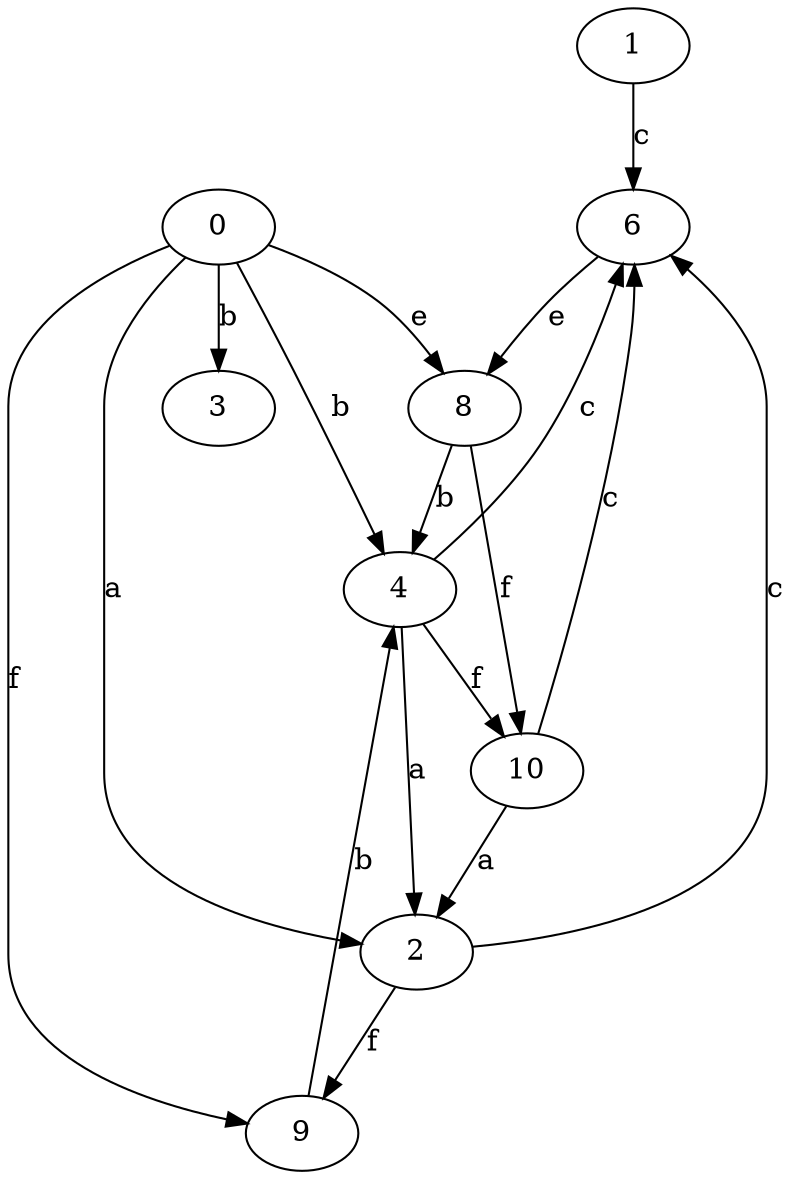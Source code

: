 strict digraph  {
1;
2;
3;
0;
4;
6;
8;
9;
10;
1 -> 6  [label=c];
2 -> 6  [label=c];
2 -> 9  [label=f];
0 -> 2  [label=a];
0 -> 3  [label=b];
0 -> 4  [label=b];
0 -> 8  [label=e];
0 -> 9  [label=f];
4 -> 2  [label=a];
4 -> 6  [label=c];
4 -> 10  [label=f];
6 -> 8  [label=e];
8 -> 4  [label=b];
8 -> 10  [label=f];
9 -> 4  [label=b];
10 -> 2  [label=a];
10 -> 6  [label=c];
}
